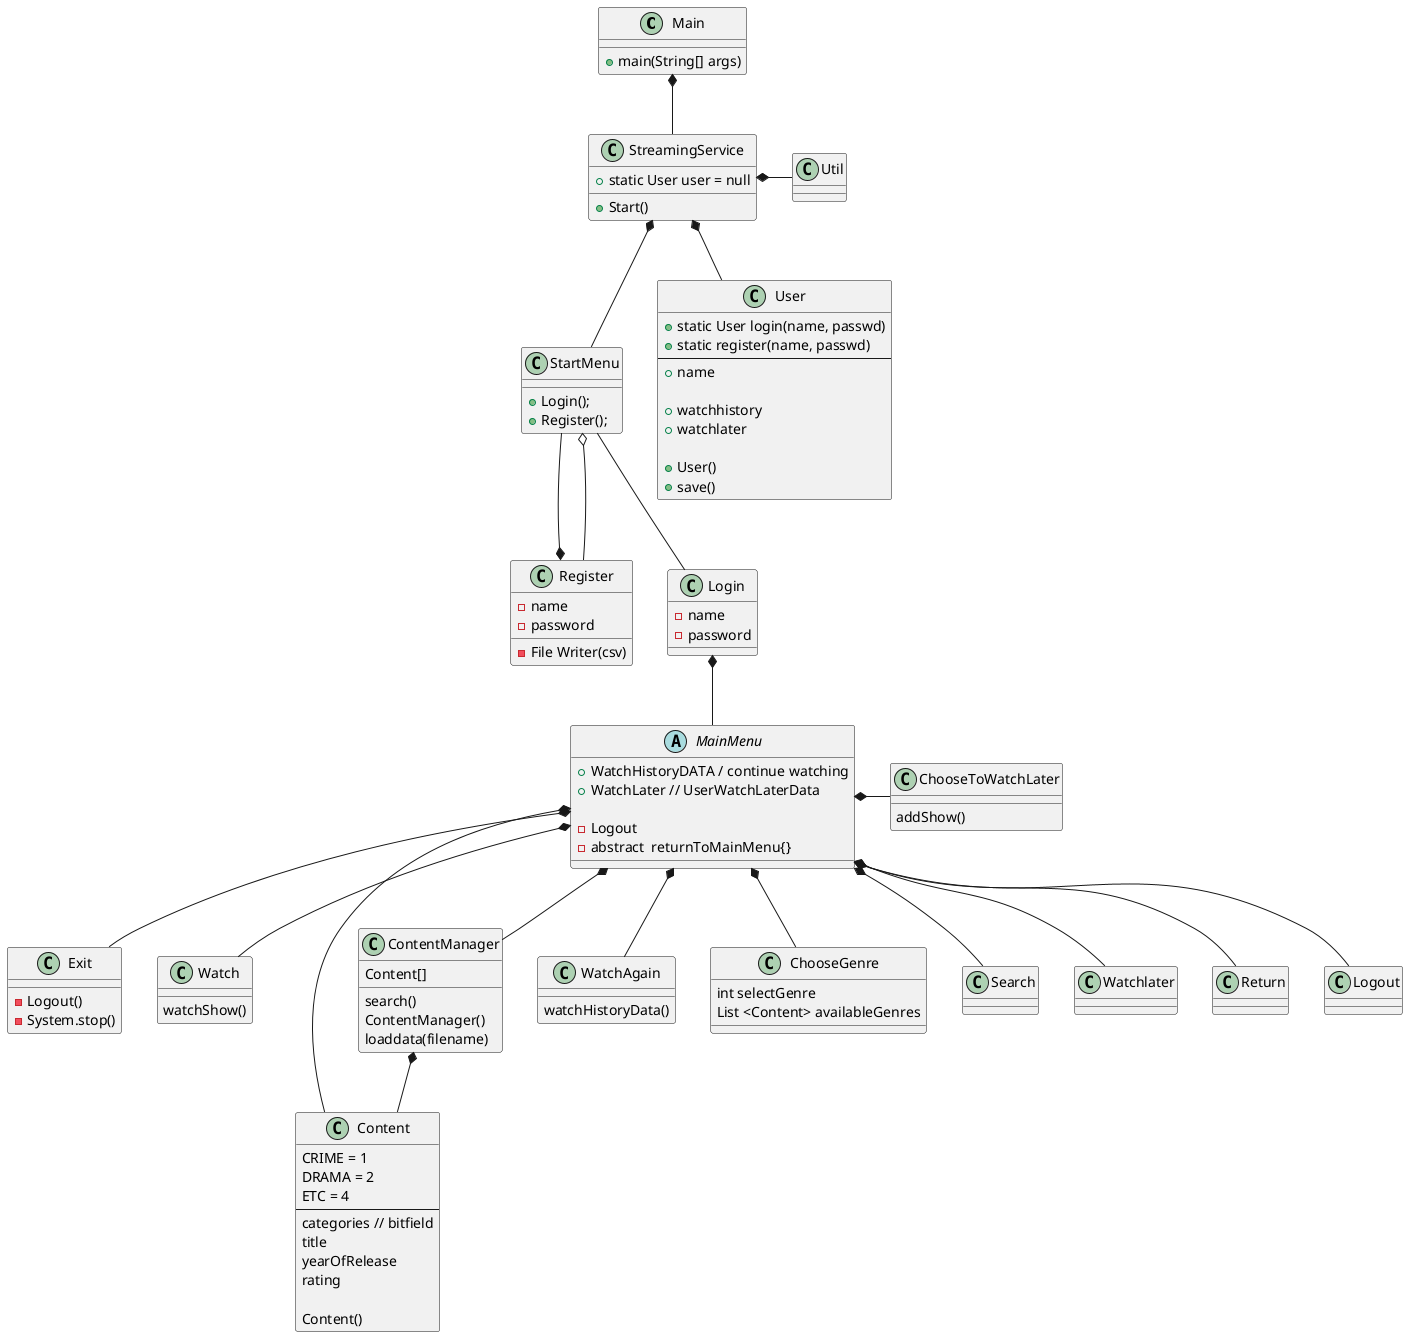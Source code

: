 @startuml
'https://plantuml.com/class-diagram

class Main {
    + main(String[] args)
}

class Exit {
    - Logout()
    - System.stop()

}

class StreamingService {
    + static User user = null
    + Start()
}

class StartMenu {
    + Login();
    + Register();
}

class Register {
    - name
    - password
    - File Writer(csv)
}

class Login{
    - name
    - password
}

class Watch {
    watchShow()

}

abstract class MainMenu{


    + WatchHistoryDATA / continue watching
    + WatchLater // UserWatchLaterData

    - Logout
    - abstract  returnToMainMenu{}
}

class User {
    + static User login(name, passwd)
    + static register(name, passwd)
    ---
    + name

    + watchhistory
    + watchlater

    + User()
    + save()
}

class Content {
    CRIME = 1
    DRAMA = 2
    ETC = 4
    ---
    categories // bitfield
    title
    yearOfRelease
    rating

    Content()
}

class ContentManager {
    Content[]
    search()
    ContentManager()
    loaddata(filename)
}

class ChooseToWatchLater {
    addShow()
}

class WatchAgain {
    watchHistoryData()

}

class ChooseGenre {
    int selectGenre
    List <Content> availableGenres
}

StreamingService *-- User
Main *-- StreamingService
StreamingService *-- StartMenu
StartMenu --* Register
StartMenu o-- Register
StartMenu -- Login

Login *-- MainMenu
MainMenu *-- Search
MainMenu *-- Content
MainMenu *-- ContentManager
ContentManager *-- Content
MainMenu *-- Watchlater
MainMenu *-- WatchAgain
MainMenu *--ChooseGenre

MainMenu *- ChooseToWatchLater
MainMenu *-- Watch
MainMenu *-- Return
MainMenu *-- Exit
MainMenu *-- Logout
StreamingService *- Util

@enduml